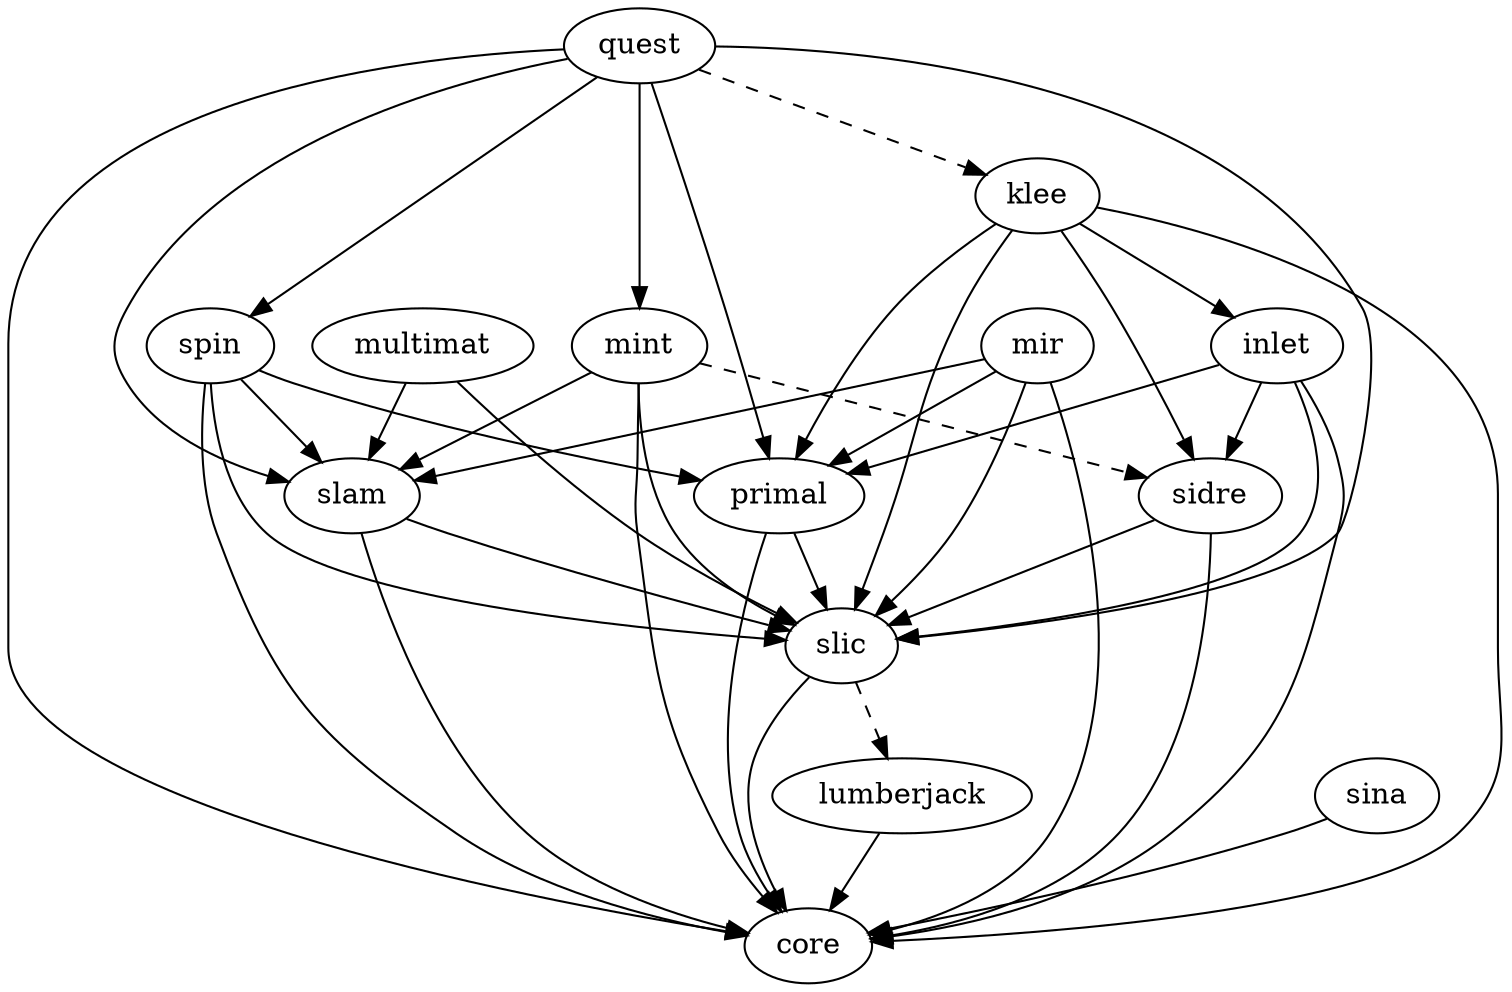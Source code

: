digraph dependencies {
  quest -> {slam primal mint spin};
  quest -> klee [style="dashed"];
  {inlet klee mint primal quest slam spin} -> {slic core};
  mint -> slam
  mint -> sidre [style="dashed"];
  mir -> {slic core slam primal};
  multimat -> {slic slam};
  spin -> {slam primal};
  sidre -> {slic core};
  sina -> {core};
  slic -> core;
  slic -> lumberjack [style="dashed"];
  lumberjack -> core;
  inlet -> {sidre primal};
  klee -> {sidre primal inlet};
}
